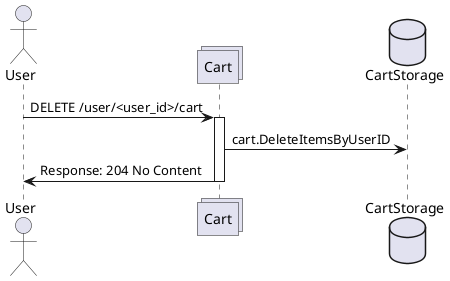 @startuml

actor User as u
collections Cart as c
database CartStorage as cs

u -> c : DELETE /user/<user_id>/cart
activate c
c -> cs : cart.DeleteItemsByUserID
c -> u : Response: 204 No Content
deactivate c

@enduml
